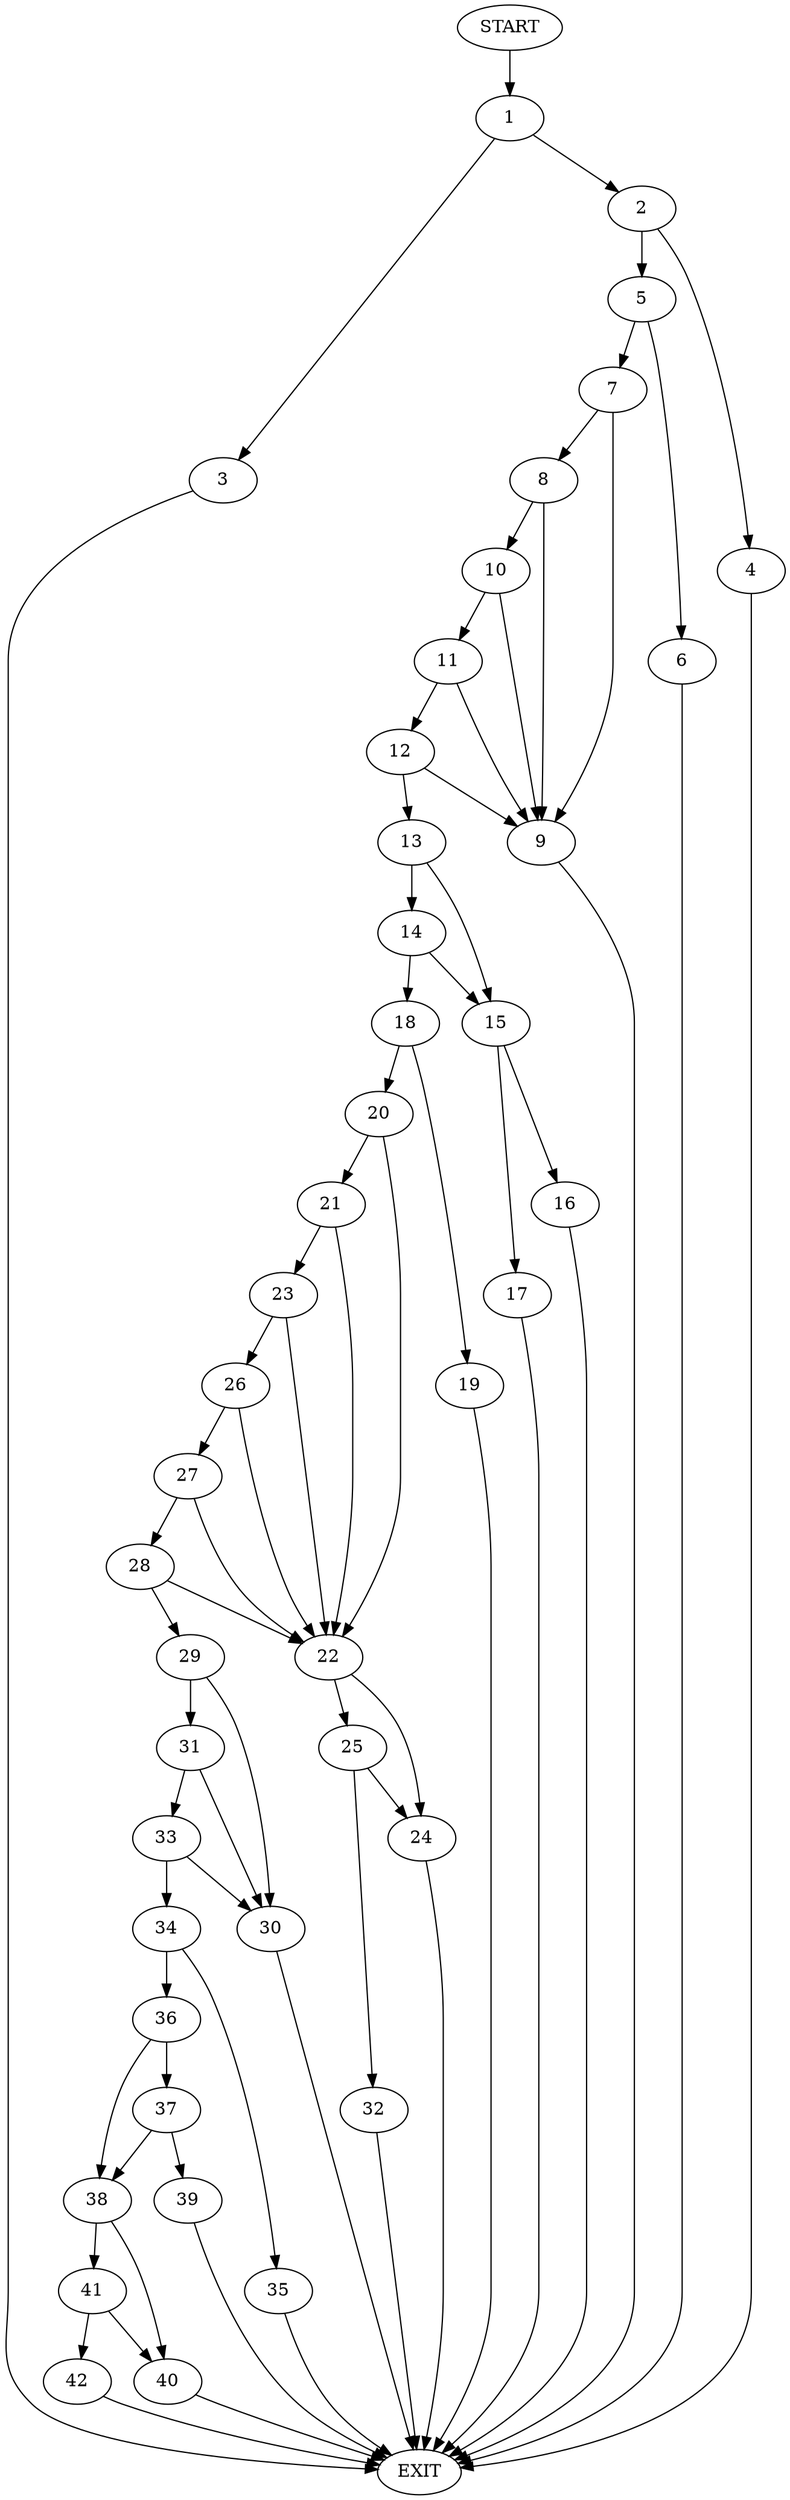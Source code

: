 digraph {
0 [label="START"]
43 [label="EXIT"]
0 -> 1
1 -> 2
1 -> 3
3 -> 43
2 -> 4
2 -> 5
5 -> 6
5 -> 7
4 -> 43
6 -> 43
7 -> 8
7 -> 9
8 -> 10
8 -> 9
9 -> 43
10 -> 9
10 -> 11
11 -> 12
11 -> 9
12 -> 13
12 -> 9
13 -> 14
13 -> 15
15 -> 16
15 -> 17
14 -> 18
14 -> 15
18 -> 19
18 -> 20
16 -> 43
17 -> 43
20 -> 21
20 -> 22
19 -> 43
21 -> 22
21 -> 23
22 -> 24
22 -> 25
23 -> 22
23 -> 26
26 -> 27
26 -> 22
27 -> 28
27 -> 22
28 -> 29
28 -> 22
29 -> 30
29 -> 31
24 -> 43
25 -> 32
25 -> 24
32 -> 43
30 -> 43
31 -> 30
31 -> 33
33 -> 30
33 -> 34
34 -> 35
34 -> 36
35 -> 43
36 -> 37
36 -> 38
37 -> 38
37 -> 39
38 -> 40
38 -> 41
39 -> 43
41 -> 42
41 -> 40
40 -> 43
42 -> 43
}
